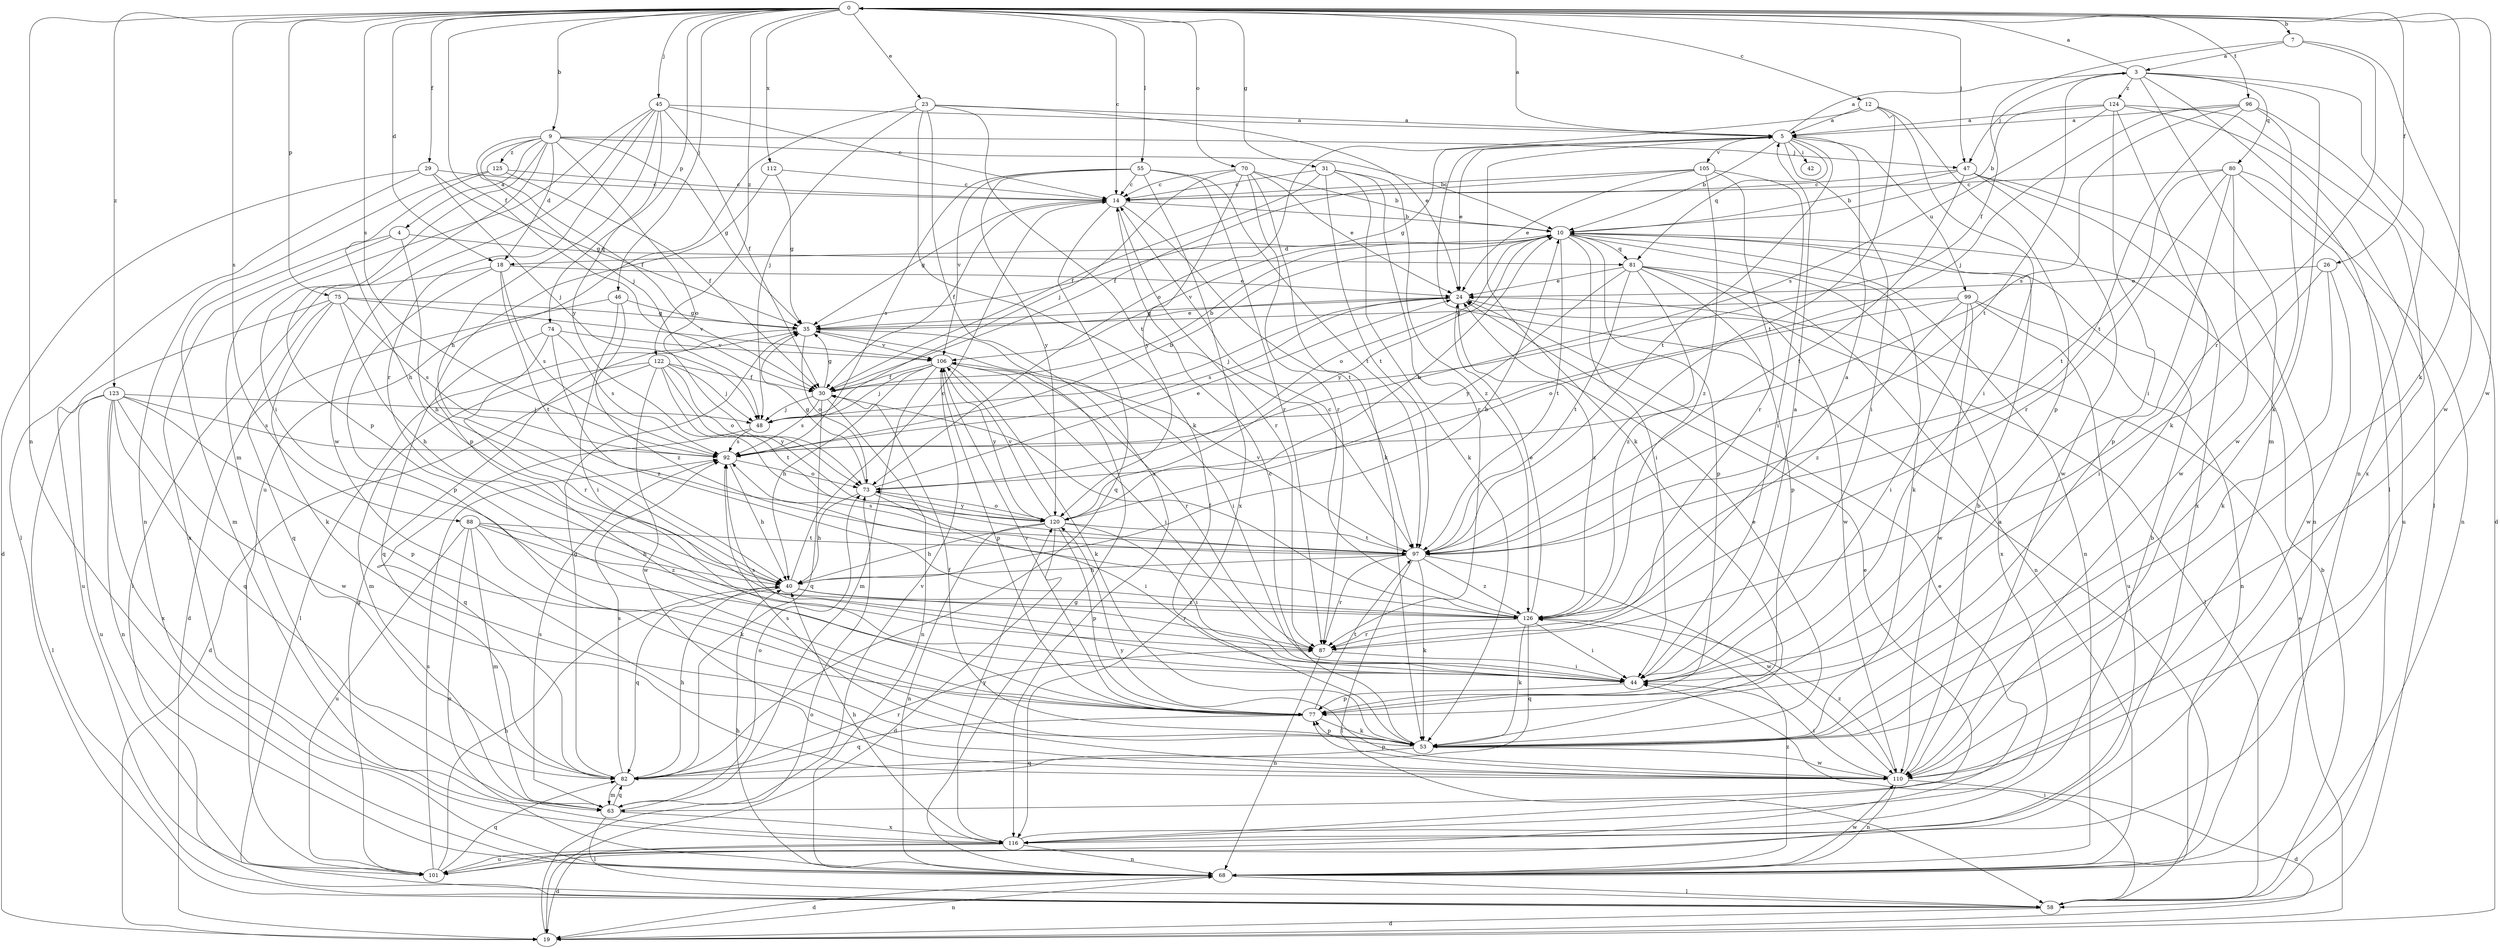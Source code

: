 strict digraph  {
0;
3;
4;
5;
7;
9;
10;
12;
14;
18;
19;
23;
24;
26;
29;
30;
31;
35;
40;
42;
44;
45;
46;
47;
48;
53;
55;
58;
63;
68;
70;
73;
74;
75;
77;
80;
81;
82;
87;
88;
92;
96;
97;
99;
101;
105;
106;
110;
112;
116;
120;
122;
123;
124;
125;
126;
0 -> 7  [label=b];
0 -> 9  [label=b];
0 -> 12  [label=c];
0 -> 14  [label=c];
0 -> 18  [label=d];
0 -> 23  [label=e];
0 -> 26  [label=f];
0 -> 29  [label=f];
0 -> 30  [label=f];
0 -> 31  [label=g];
0 -> 45  [label=j];
0 -> 46  [label=j];
0 -> 47  [label=j];
0 -> 53  [label=k];
0 -> 55  [label=l];
0 -> 68  [label=n];
0 -> 70  [label=o];
0 -> 74  [label=p];
0 -> 75  [label=p];
0 -> 88  [label=s];
0 -> 92  [label=s];
0 -> 96  [label=t];
0 -> 110  [label=w];
0 -> 112  [label=x];
0 -> 122  [label=z];
0 -> 123  [label=z];
3 -> 0  [label=a];
3 -> 47  [label=j];
3 -> 53  [label=k];
3 -> 58  [label=l];
3 -> 63  [label=m];
3 -> 68  [label=n];
3 -> 80  [label=q];
3 -> 97  [label=t];
3 -> 124  [label=z];
4 -> 40  [label=h];
4 -> 63  [label=m];
4 -> 81  [label=q];
4 -> 116  [label=x];
5 -> 0  [label=a];
5 -> 3  [label=a];
5 -> 10  [label=b];
5 -> 24  [label=e];
5 -> 35  [label=g];
5 -> 42  [label=i];
5 -> 44  [label=i];
5 -> 53  [label=k];
5 -> 81  [label=q];
5 -> 97  [label=t];
5 -> 99  [label=u];
5 -> 105  [label=v];
7 -> 3  [label=a];
7 -> 30  [label=f];
7 -> 87  [label=r];
7 -> 110  [label=w];
9 -> 4  [label=a];
9 -> 10  [label=b];
9 -> 18  [label=d];
9 -> 30  [label=f];
9 -> 35  [label=g];
9 -> 44  [label=i];
9 -> 47  [label=j];
9 -> 48  [label=j];
9 -> 73  [label=o];
9 -> 77  [label=p];
9 -> 125  [label=z];
10 -> 18  [label=d];
10 -> 44  [label=i];
10 -> 53  [label=k];
10 -> 68  [label=n];
10 -> 73  [label=o];
10 -> 77  [label=p];
10 -> 81  [label=q];
10 -> 97  [label=t];
10 -> 106  [label=v];
10 -> 120  [label=y];
12 -> 5  [label=a];
12 -> 44  [label=i];
12 -> 73  [label=o];
12 -> 77  [label=p];
12 -> 97  [label=t];
14 -> 10  [label=b];
14 -> 30  [label=f];
14 -> 35  [label=g];
14 -> 82  [label=q];
14 -> 87  [label=r];
14 -> 97  [label=t];
18 -> 24  [label=e];
18 -> 58  [label=l];
18 -> 77  [label=p];
18 -> 92  [label=s];
18 -> 97  [label=t];
19 -> 24  [label=e];
19 -> 68  [label=n];
19 -> 73  [label=o];
23 -> 5  [label=a];
23 -> 24  [label=e];
23 -> 48  [label=j];
23 -> 53  [label=k];
23 -> 97  [label=t];
23 -> 101  [label=u];
23 -> 116  [label=x];
24 -> 35  [label=g];
24 -> 48  [label=j];
24 -> 58  [label=l];
24 -> 92  [label=s];
24 -> 126  [label=z];
26 -> 24  [label=e];
26 -> 44  [label=i];
26 -> 53  [label=k];
26 -> 110  [label=w];
29 -> 14  [label=c];
29 -> 19  [label=d];
29 -> 35  [label=g];
29 -> 48  [label=j];
29 -> 58  [label=l];
30 -> 10  [label=b];
30 -> 35  [label=g];
30 -> 48  [label=j];
30 -> 68  [label=n];
30 -> 82  [label=q];
30 -> 92  [label=s];
31 -> 14  [label=c];
31 -> 30  [label=f];
31 -> 53  [label=k];
31 -> 87  [label=r];
31 -> 97  [label=t];
31 -> 126  [label=z];
35 -> 24  [label=e];
35 -> 44  [label=i];
35 -> 58  [label=l];
35 -> 73  [label=o];
35 -> 106  [label=v];
40 -> 10  [label=b];
40 -> 14  [label=c];
40 -> 82  [label=q];
40 -> 87  [label=r];
40 -> 126  [label=z];
44 -> 5  [label=a];
44 -> 77  [label=p];
44 -> 92  [label=s];
45 -> 5  [label=a];
45 -> 14  [label=c];
45 -> 30  [label=f];
45 -> 40  [label=h];
45 -> 63  [label=m];
45 -> 87  [label=r];
45 -> 110  [label=w];
45 -> 120  [label=y];
46 -> 19  [label=d];
46 -> 35  [label=g];
46 -> 44  [label=i];
46 -> 126  [label=z];
47 -> 10  [label=b];
47 -> 14  [label=c];
47 -> 68  [label=n];
47 -> 97  [label=t];
47 -> 110  [label=w];
47 -> 116  [label=x];
48 -> 82  [label=q];
48 -> 92  [label=s];
53 -> 14  [label=c];
53 -> 24  [label=e];
53 -> 30  [label=f];
53 -> 77  [label=p];
53 -> 82  [label=q];
53 -> 110  [label=w];
55 -> 14  [label=c];
55 -> 87  [label=r];
55 -> 92  [label=s];
55 -> 97  [label=t];
55 -> 106  [label=v];
55 -> 116  [label=x];
55 -> 120  [label=y];
58 -> 5  [label=a];
58 -> 10  [label=b];
58 -> 19  [label=d];
58 -> 44  [label=i];
63 -> 58  [label=l];
63 -> 73  [label=o];
63 -> 82  [label=q];
63 -> 92  [label=s];
63 -> 106  [label=v];
63 -> 116  [label=x];
68 -> 19  [label=d];
68 -> 35  [label=g];
68 -> 40  [label=h];
68 -> 58  [label=l];
68 -> 110  [label=w];
68 -> 126  [label=z];
70 -> 10  [label=b];
70 -> 14  [label=c];
70 -> 24  [label=e];
70 -> 48  [label=j];
70 -> 53  [label=k];
70 -> 87  [label=r];
70 -> 120  [label=y];
73 -> 24  [label=e];
73 -> 35  [label=g];
73 -> 40  [label=h];
73 -> 44  [label=i];
73 -> 120  [label=y];
74 -> 82  [label=q];
74 -> 87  [label=r];
74 -> 92  [label=s];
74 -> 106  [label=v];
74 -> 126  [label=z];
75 -> 35  [label=g];
75 -> 40  [label=h];
75 -> 53  [label=k];
75 -> 82  [label=q];
75 -> 92  [label=s];
75 -> 101  [label=u];
75 -> 106  [label=v];
77 -> 53  [label=k];
77 -> 82  [label=q];
77 -> 97  [label=t];
77 -> 106  [label=v];
80 -> 14  [label=c];
80 -> 68  [label=n];
80 -> 77  [label=p];
80 -> 87  [label=r];
80 -> 97  [label=t];
80 -> 101  [label=u];
80 -> 110  [label=w];
81 -> 24  [label=e];
81 -> 68  [label=n];
81 -> 77  [label=p];
81 -> 97  [label=t];
81 -> 110  [label=w];
81 -> 116  [label=x];
81 -> 120  [label=y];
81 -> 126  [label=z];
82 -> 35  [label=g];
82 -> 40  [label=h];
82 -> 63  [label=m];
82 -> 87  [label=r];
82 -> 92  [label=s];
87 -> 44  [label=i];
87 -> 68  [label=n];
88 -> 40  [label=h];
88 -> 53  [label=k];
88 -> 63  [label=m];
88 -> 68  [label=n];
88 -> 97  [label=t];
88 -> 101  [label=u];
88 -> 126  [label=z];
92 -> 10  [label=b];
92 -> 40  [label=h];
92 -> 73  [label=o];
96 -> 5  [label=a];
96 -> 19  [label=d];
96 -> 48  [label=j];
96 -> 92  [label=s];
96 -> 97  [label=t];
96 -> 110  [label=w];
97 -> 40  [label=h];
97 -> 53  [label=k];
97 -> 58  [label=l];
97 -> 87  [label=r];
97 -> 92  [label=s];
97 -> 106  [label=v];
97 -> 110  [label=w];
97 -> 126  [label=z];
99 -> 35  [label=g];
99 -> 44  [label=i];
99 -> 68  [label=n];
99 -> 73  [label=o];
99 -> 101  [label=u];
99 -> 110  [label=w];
99 -> 126  [label=z];
101 -> 24  [label=e];
101 -> 35  [label=g];
101 -> 40  [label=h];
101 -> 82  [label=q];
101 -> 92  [label=s];
105 -> 14  [label=c];
105 -> 24  [label=e];
105 -> 30  [label=f];
105 -> 44  [label=i];
105 -> 87  [label=r];
105 -> 126  [label=z];
106 -> 30  [label=f];
106 -> 40  [label=h];
106 -> 44  [label=i];
106 -> 48  [label=j];
106 -> 53  [label=k];
106 -> 63  [label=m];
106 -> 77  [label=p];
106 -> 87  [label=r];
106 -> 120  [label=y];
110 -> 10  [label=b];
110 -> 19  [label=d];
110 -> 44  [label=i];
110 -> 68  [label=n];
110 -> 77  [label=p];
110 -> 92  [label=s];
110 -> 120  [label=y];
110 -> 126  [label=z];
112 -> 14  [label=c];
112 -> 35  [label=g];
112 -> 77  [label=p];
116 -> 10  [label=b];
116 -> 19  [label=d];
116 -> 24  [label=e];
116 -> 40  [label=h];
116 -> 68  [label=n];
116 -> 101  [label=u];
116 -> 120  [label=y];
120 -> 10  [label=b];
120 -> 19  [label=d];
120 -> 40  [label=h];
120 -> 44  [label=i];
120 -> 68  [label=n];
120 -> 73  [label=o];
120 -> 77  [label=p];
120 -> 97  [label=t];
120 -> 106  [label=v];
122 -> 19  [label=d];
122 -> 30  [label=f];
122 -> 48  [label=j];
122 -> 63  [label=m];
122 -> 73  [label=o];
122 -> 97  [label=t];
122 -> 110  [label=w];
122 -> 120  [label=y];
123 -> 48  [label=j];
123 -> 58  [label=l];
123 -> 68  [label=n];
123 -> 77  [label=p];
123 -> 82  [label=q];
123 -> 92  [label=s];
123 -> 101  [label=u];
123 -> 110  [label=w];
123 -> 116  [label=x];
124 -> 5  [label=a];
124 -> 10  [label=b];
124 -> 44  [label=i];
124 -> 53  [label=k];
124 -> 58  [label=l];
124 -> 92  [label=s];
124 -> 116  [label=x];
125 -> 14  [label=c];
125 -> 30  [label=f];
125 -> 40  [label=h];
125 -> 68  [label=n];
126 -> 5  [label=a];
126 -> 14  [label=c];
126 -> 24  [label=e];
126 -> 30  [label=f];
126 -> 44  [label=i];
126 -> 53  [label=k];
126 -> 82  [label=q];
126 -> 87  [label=r];
}
